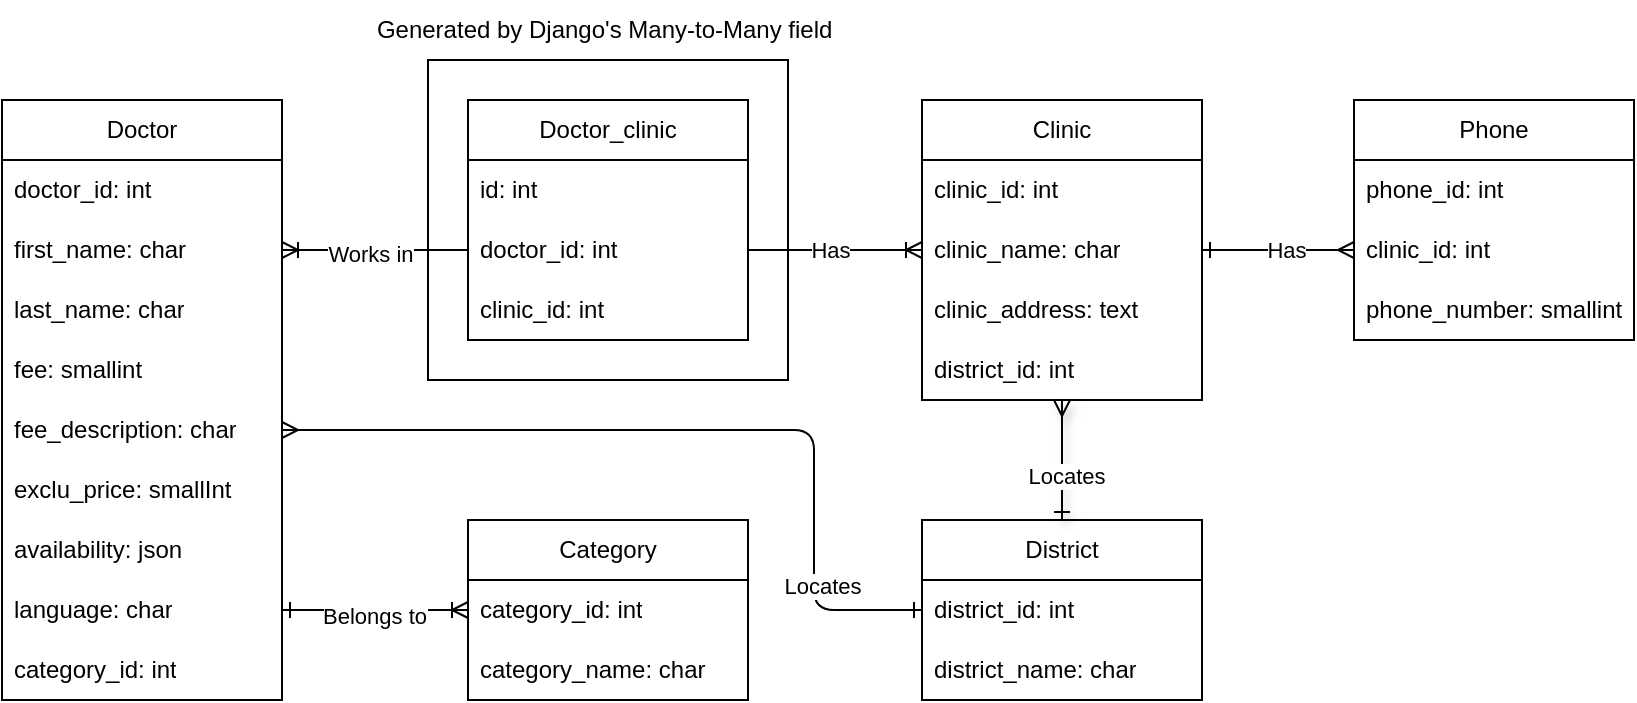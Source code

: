 <mxfile version="20.8.1" type="github"><diagram id="2CB7nXJirAmDIyyhUR7j" name="Page-1"><mxGraphModel dx="882" dy="744" grid="1" gridSize="10" guides="1" tooltips="1" connect="1" arrows="1" fold="1" page="1" pageScale="1" pageWidth="827" pageHeight="1169" math="0" shadow="0"><root><mxCell id="0"/><mxCell id="1" parent="0"/><mxCell id="NH0K5-HD3iK3b3GJtBPt-1" value="Doctor" style="swimlane;fontStyle=0;childLayout=stackLayout;horizontal=1;startSize=30;horizontalStack=0;resizeParent=1;resizeParentMax=0;resizeLast=0;collapsible=1;marginBottom=0;whiteSpace=wrap;html=1;" parent="1" vertex="1"><mxGeometry x="114" y="360" width="140" height="300" as="geometry"/></mxCell><mxCell id="NH0K5-HD3iK3b3GJtBPt-2" value="doctor_id: int" style="text;strokeColor=none;fillColor=none;align=left;verticalAlign=middle;spacingLeft=4;spacingRight=4;overflow=hidden;points=[[0,0.5],[1,0.5]];portConstraint=eastwest;rotatable=0;whiteSpace=wrap;html=1;" parent="NH0K5-HD3iK3b3GJtBPt-1" vertex="1"><mxGeometry y="30" width="140" height="30" as="geometry"/></mxCell><mxCell id="NH0K5-HD3iK3b3GJtBPt-3" value="first_name: char" style="text;strokeColor=none;fillColor=none;align=left;verticalAlign=middle;spacingLeft=4;spacingRight=4;overflow=hidden;points=[[0,0.5],[1,0.5]];portConstraint=eastwest;rotatable=0;whiteSpace=wrap;html=1;" parent="NH0K5-HD3iK3b3GJtBPt-1" vertex="1"><mxGeometry y="60" width="140" height="30" as="geometry"/></mxCell><mxCell id="NH0K5-HD3iK3b3GJtBPt-4" value="last_name: char" style="text;strokeColor=none;fillColor=none;align=left;verticalAlign=middle;spacingLeft=4;spacingRight=4;overflow=hidden;points=[[0,0.5],[1,0.5]];portConstraint=eastwest;rotatable=0;whiteSpace=wrap;html=1;" parent="NH0K5-HD3iK3b3GJtBPt-1" vertex="1"><mxGeometry y="90" width="140" height="30" as="geometry"/></mxCell><mxCell id="NH0K5-HD3iK3b3GJtBPt-8" value="fee: smallint" style="text;strokeColor=none;fillColor=none;align=left;verticalAlign=middle;spacingLeft=4;spacingRight=4;overflow=hidden;points=[[0,0.5],[1,0.5]];portConstraint=eastwest;rotatable=0;whiteSpace=wrap;html=1;" parent="NH0K5-HD3iK3b3GJtBPt-1" vertex="1"><mxGeometry y="120" width="140" height="30" as="geometry"/></mxCell><mxCell id="NH0K5-HD3iK3b3GJtBPt-11" value="fee_description: char" style="text;strokeColor=none;fillColor=none;align=left;verticalAlign=middle;spacingLeft=4;spacingRight=4;overflow=hidden;points=[[0,0.5],[1,0.5]];portConstraint=eastwest;rotatable=0;whiteSpace=wrap;html=1;" parent="NH0K5-HD3iK3b3GJtBPt-1" vertex="1"><mxGeometry y="150" width="140" height="30" as="geometry"/></mxCell><mxCell id="NH0K5-HD3iK3b3GJtBPt-12" value="exclu_price: smallInt" style="text;strokeColor=none;fillColor=none;align=left;verticalAlign=middle;spacingLeft=4;spacingRight=4;overflow=hidden;points=[[0,0.5],[1,0.5]];portConstraint=eastwest;rotatable=0;whiteSpace=wrap;html=1;" parent="NH0K5-HD3iK3b3GJtBPt-1" vertex="1"><mxGeometry y="180" width="140" height="30" as="geometry"/></mxCell><mxCell id="NH0K5-HD3iK3b3GJtBPt-13" value="availability: json" style="text;strokeColor=none;fillColor=none;align=left;verticalAlign=middle;spacingLeft=4;spacingRight=4;overflow=hidden;points=[[0,0.5],[1,0.5]];portConstraint=eastwest;rotatable=0;whiteSpace=wrap;html=1;" parent="NH0K5-HD3iK3b3GJtBPt-1" vertex="1"><mxGeometry y="210" width="140" height="30" as="geometry"/></mxCell><mxCell id="NH0K5-HD3iK3b3GJtBPt-65" value="language: char" style="text;strokeColor=none;fillColor=none;align=left;verticalAlign=middle;spacingLeft=4;spacingRight=4;overflow=hidden;points=[[0,0.5],[1,0.5]];portConstraint=eastwest;rotatable=0;whiteSpace=wrap;html=1;" parent="NH0K5-HD3iK3b3GJtBPt-1" vertex="1"><mxGeometry y="240" width="140" height="30" as="geometry"/></mxCell><mxCell id="NH0K5-HD3iK3b3GJtBPt-6" value="category_id: int" style="text;strokeColor=none;fillColor=none;align=left;verticalAlign=middle;spacingLeft=4;spacingRight=4;overflow=hidden;points=[[0,0.5],[1,0.5]];portConstraint=eastwest;rotatable=0;whiteSpace=wrap;html=1;" parent="NH0K5-HD3iK3b3GJtBPt-1" vertex="1"><mxGeometry y="270" width="140" height="30" as="geometry"/></mxCell><mxCell id="NH0K5-HD3iK3b3GJtBPt-14" value="District" style="swimlane;fontStyle=0;childLayout=stackLayout;horizontal=1;startSize=30;horizontalStack=0;resizeParent=1;resizeParentMax=0;resizeLast=0;collapsible=1;marginBottom=0;whiteSpace=wrap;html=1;" parent="1" vertex="1"><mxGeometry x="574" y="570" width="140" height="90" as="geometry"/></mxCell><mxCell id="NH0K5-HD3iK3b3GJtBPt-15" value="district_id: int" style="text;strokeColor=none;fillColor=none;align=left;verticalAlign=middle;spacingLeft=4;spacingRight=4;overflow=hidden;points=[[0,0.5],[1,0.5]];portConstraint=eastwest;rotatable=0;whiteSpace=wrap;html=1;" parent="NH0K5-HD3iK3b3GJtBPt-14" vertex="1"><mxGeometry y="30" width="140" height="30" as="geometry"/></mxCell><mxCell id="NH0K5-HD3iK3b3GJtBPt-16" value="district_name: char" style="text;strokeColor=none;fillColor=none;align=left;verticalAlign=middle;spacingLeft=4;spacingRight=4;overflow=hidden;points=[[0,0.5],[1,0.5]];portConstraint=eastwest;rotatable=0;whiteSpace=wrap;html=1;" parent="NH0K5-HD3iK3b3GJtBPt-14" vertex="1"><mxGeometry y="60" width="140" height="30" as="geometry"/></mxCell><mxCell id="NH0K5-HD3iK3b3GJtBPt-38" value="Category" style="swimlane;fontStyle=0;childLayout=stackLayout;horizontal=1;startSize=30;horizontalStack=0;resizeParent=1;resizeParentMax=0;resizeLast=0;collapsible=1;marginBottom=0;whiteSpace=wrap;html=1;" parent="1" vertex="1"><mxGeometry x="347" y="570" width="140" height="90" as="geometry"/></mxCell><mxCell id="NH0K5-HD3iK3b3GJtBPt-39" value="&lt;span style=&quot;text-align: center;&quot;&gt;category&lt;/span&gt;_id: int" style="text;strokeColor=none;fillColor=none;align=left;verticalAlign=middle;spacingLeft=4;spacingRight=4;overflow=hidden;points=[[0,0.5],[1,0.5]];portConstraint=eastwest;rotatable=0;whiteSpace=wrap;html=1;" parent="NH0K5-HD3iK3b3GJtBPt-38" vertex="1"><mxGeometry y="30" width="140" height="30" as="geometry"/></mxCell><mxCell id="NH0K5-HD3iK3b3GJtBPt-40" value="&lt;span style=&quot;text-align: center;&quot;&gt;category&lt;/span&gt;_name: char" style="text;strokeColor=none;fillColor=none;align=left;verticalAlign=middle;spacingLeft=4;spacingRight=4;overflow=hidden;points=[[0,0.5],[1,0.5]];portConstraint=eastwest;rotatable=0;whiteSpace=wrap;html=1;" parent="NH0K5-HD3iK3b3GJtBPt-38" vertex="1"><mxGeometry y="60" width="140" height="30" as="geometry"/></mxCell><mxCell id="NH0K5-HD3iK3b3GJtBPt-68" style="edgeStyle=orthogonalEdgeStyle;rounded=1;orthogonalLoop=1;jettySize=auto;html=1;entryX=0.5;entryY=0;entryDx=0;entryDy=0;shadow=1;startArrow=ERmany;startFill=0;endArrow=ERone;endFill=0;" parent="1" source="NH0K5-HD3iK3b3GJtBPt-44" target="NH0K5-HD3iK3b3GJtBPt-14" edge="1"><mxGeometry relative="1" as="geometry"/></mxCell><mxCell id="NH0K5-HD3iK3b3GJtBPt-90" value="Locates" style="edgeLabel;html=1;align=center;verticalAlign=middle;resizable=0;points=[];" parent="NH0K5-HD3iK3b3GJtBPt-68" vertex="1" connectable="0"><mxGeometry x="0.248" y="2" relative="1" as="geometry"><mxPoint as="offset"/></mxGeometry></mxCell><mxCell id="NH0K5-HD3iK3b3GJtBPt-44" value="Clinic" style="swimlane;fontStyle=0;childLayout=stackLayout;horizontal=1;startSize=30;horizontalStack=0;resizeParent=1;resizeParentMax=0;resizeLast=0;collapsible=1;marginBottom=0;whiteSpace=wrap;html=1;" parent="1" vertex="1"><mxGeometry x="574" y="360" width="140" height="150" as="geometry"/></mxCell><mxCell id="NH0K5-HD3iK3b3GJtBPt-45" value="clinic_id: int" style="text;strokeColor=none;fillColor=none;align=left;verticalAlign=middle;spacingLeft=4;spacingRight=4;overflow=hidden;points=[[0,0.5],[1,0.5]];portConstraint=eastwest;rotatable=0;whiteSpace=wrap;html=1;" parent="NH0K5-HD3iK3b3GJtBPt-44" vertex="1"><mxGeometry y="30" width="140" height="30" as="geometry"/></mxCell><mxCell id="NH0K5-HD3iK3b3GJtBPt-47" value="clinic_name: char" style="text;strokeColor=none;fillColor=none;align=left;verticalAlign=middle;spacingLeft=4;spacingRight=4;overflow=hidden;points=[[0,0.5],[1,0.5]];portConstraint=eastwest;rotatable=0;whiteSpace=wrap;html=1;" parent="NH0K5-HD3iK3b3GJtBPt-44" vertex="1"><mxGeometry y="60" width="140" height="30" as="geometry"/></mxCell><mxCell id="NH0K5-HD3iK3b3GJtBPt-46" value="clinic_address: text" style="text;strokeColor=none;fillColor=none;align=left;verticalAlign=middle;spacingLeft=4;spacingRight=4;overflow=hidden;points=[[0,0.5],[1,0.5]];portConstraint=eastwest;rotatable=0;whiteSpace=wrap;html=1;" parent="NH0K5-HD3iK3b3GJtBPt-44" vertex="1"><mxGeometry y="90" width="140" height="30" as="geometry"/></mxCell><mxCell id="NH0K5-HD3iK3b3GJtBPt-64" value="district_id: int" style="text;strokeColor=none;fillColor=none;align=left;verticalAlign=middle;spacingLeft=4;spacingRight=4;overflow=hidden;points=[[0,0.5],[1,0.5]];portConstraint=eastwest;rotatable=0;whiteSpace=wrap;html=1;" parent="NH0K5-HD3iK3b3GJtBPt-44" vertex="1"><mxGeometry y="120" width="140" height="30" as="geometry"/></mxCell><mxCell id="NH0K5-HD3iK3b3GJtBPt-49" value="Doctor_clinic" style="swimlane;fontStyle=0;childLayout=stackLayout;horizontal=1;startSize=30;horizontalStack=0;resizeParent=1;resizeParentMax=0;resizeLast=0;collapsible=1;marginBottom=0;whiteSpace=wrap;html=1;" parent="1" vertex="1"><mxGeometry x="347" y="360" width="140" height="120" as="geometry"/></mxCell><mxCell id="NH0K5-HD3iK3b3GJtBPt-50" value="id: int" style="text;strokeColor=none;fillColor=none;align=left;verticalAlign=middle;spacingLeft=4;spacingRight=4;overflow=hidden;points=[[0,0.5],[1,0.5]];portConstraint=eastwest;rotatable=0;whiteSpace=wrap;html=1;" parent="NH0K5-HD3iK3b3GJtBPt-49" vertex="1"><mxGeometry y="30" width="140" height="30" as="geometry"/></mxCell><mxCell id="NH0K5-HD3iK3b3GJtBPt-51" value="doctor_id: int" style="text;strokeColor=none;fillColor=none;align=left;verticalAlign=middle;spacingLeft=4;spacingRight=4;overflow=hidden;points=[[0,0.5],[1,0.5]];portConstraint=eastwest;rotatable=0;whiteSpace=wrap;html=1;" parent="NH0K5-HD3iK3b3GJtBPt-49" vertex="1"><mxGeometry y="60" width="140" height="30" as="geometry"/></mxCell><mxCell id="NH0K5-HD3iK3b3GJtBPt-52" value="clinic_id: int" style="text;strokeColor=none;fillColor=none;align=left;verticalAlign=middle;spacingLeft=4;spacingRight=4;overflow=hidden;points=[[0,0.5],[1,0.5]];portConstraint=eastwest;rotatable=0;whiteSpace=wrap;html=1;" parent="NH0K5-HD3iK3b3GJtBPt-49" vertex="1"><mxGeometry y="90" width="140" height="30" as="geometry"/></mxCell><mxCell id="NH0K5-HD3iK3b3GJtBPt-55" style="edgeStyle=orthogonalEdgeStyle;rounded=0;orthogonalLoop=1;jettySize=auto;html=1;exitX=1;exitY=0.5;exitDx=0;exitDy=0;endArrow=ERoneToMany;endFill=0;" parent="1" source="NH0K5-HD3iK3b3GJtBPt-51" target="NH0K5-HD3iK3b3GJtBPt-47" edge="1"><mxGeometry relative="1" as="geometry"/></mxCell><mxCell id="NH0K5-HD3iK3b3GJtBPt-94" value="Has" style="edgeLabel;html=1;align=center;verticalAlign=middle;resizable=0;points=[];" parent="NH0K5-HD3iK3b3GJtBPt-55" vertex="1" connectable="0"><mxGeometry x="-0.066" relative="1" as="geometry"><mxPoint as="offset"/></mxGeometry></mxCell><mxCell id="NH0K5-HD3iK3b3GJtBPt-56" style="edgeStyle=orthogonalEdgeStyle;rounded=1;orthogonalLoop=1;jettySize=auto;html=1;exitX=0;exitY=0.5;exitDx=0;exitDy=0;endArrow=ERoneToMany;endFill=0;" parent="1" source="NH0K5-HD3iK3b3GJtBPt-51" target="NH0K5-HD3iK3b3GJtBPt-3" edge="1"><mxGeometry relative="1" as="geometry"/></mxCell><mxCell id="NH0K5-HD3iK3b3GJtBPt-93" value="Works in" style="edgeLabel;html=1;align=center;verticalAlign=middle;resizable=0;points=[];" parent="NH0K5-HD3iK3b3GJtBPt-56" vertex="1" connectable="0"><mxGeometry x="0.052" y="2" relative="1" as="geometry"><mxPoint as="offset"/></mxGeometry></mxCell><mxCell id="NH0K5-HD3iK3b3GJtBPt-58" style="edgeStyle=orthogonalEdgeStyle;rounded=0;orthogonalLoop=1;jettySize=auto;html=1;exitX=0;exitY=0.5;exitDx=0;exitDy=0;entryX=1;entryY=0.5;entryDx=0;entryDy=0;endArrow=ERone;endFill=0;startArrow=ERoneToMany;startFill=0;" parent="1" source="NH0K5-HD3iK3b3GJtBPt-39" target="NH0K5-HD3iK3b3GJtBPt-65" edge="1"><mxGeometry relative="1" as="geometry"><mxPoint x="260" y="565" as="targetPoint"/></mxGeometry></mxCell><mxCell id="NH0K5-HD3iK3b3GJtBPt-95" value="Belongs to" style="edgeLabel;html=1;align=center;verticalAlign=middle;resizable=0;points=[];" parent="NH0K5-HD3iK3b3GJtBPt-58" vertex="1" connectable="0"><mxGeometry x="0.011" y="3" relative="1" as="geometry"><mxPoint as="offset"/></mxGeometry></mxCell><mxCell id="NH0K5-HD3iK3b3GJtBPt-60" value="" style="rounded=0;whiteSpace=wrap;html=1;fillColor=none;" parent="1" vertex="1"><mxGeometry x="327" y="340" width="180" height="160" as="geometry"/></mxCell><mxCell id="NH0K5-HD3iK3b3GJtBPt-62" value="Generated by Django's Many-to-Many field&amp;nbsp;" style="text;html=1;strokeColor=none;fillColor=none;align=center;verticalAlign=middle;whiteSpace=wrap;rounded=0;" parent="1" vertex="1"><mxGeometry x="287" y="310" width="260" height="30" as="geometry"/></mxCell><mxCell id="NH0K5-HD3iK3b3GJtBPt-69" value="Phone" style="swimlane;fontStyle=0;childLayout=stackLayout;horizontal=1;startSize=30;horizontalStack=0;resizeParent=1;resizeParentMax=0;resizeLast=0;collapsible=1;marginBottom=0;whiteSpace=wrap;html=1;" parent="1" vertex="1"><mxGeometry x="790" y="360" width="140" height="120" as="geometry"/></mxCell><mxCell id="NH0K5-HD3iK3b3GJtBPt-70" value="phone_id: int" style="text;strokeColor=none;fillColor=none;align=left;verticalAlign=middle;spacingLeft=4;spacingRight=4;overflow=hidden;points=[[0,0.5],[1,0.5]];portConstraint=eastwest;rotatable=0;whiteSpace=wrap;html=1;" parent="NH0K5-HD3iK3b3GJtBPt-69" vertex="1"><mxGeometry y="30" width="140" height="30" as="geometry"/></mxCell><mxCell id="NH0K5-HD3iK3b3GJtBPt-71" value="clinic_id: int" style="text;strokeColor=none;fillColor=none;align=left;verticalAlign=middle;spacingLeft=4;spacingRight=4;overflow=hidden;points=[[0,0.5],[1,0.5]];portConstraint=eastwest;rotatable=0;whiteSpace=wrap;html=1;" parent="NH0K5-HD3iK3b3GJtBPt-69" vertex="1"><mxGeometry y="60" width="140" height="30" as="geometry"/></mxCell><mxCell id="NH0K5-HD3iK3b3GJtBPt-72" value="phone_number: smallint" style="text;strokeColor=none;fillColor=none;align=left;verticalAlign=middle;spacingLeft=4;spacingRight=4;overflow=hidden;points=[[0,0.5],[1,0.5]];portConstraint=eastwest;rotatable=0;whiteSpace=wrap;html=1;" parent="NH0K5-HD3iK3b3GJtBPt-69" vertex="1"><mxGeometry y="90" width="140" height="30" as="geometry"/></mxCell><mxCell id="NH0K5-HD3iK3b3GJtBPt-87" value="" style="edgeStyle=orthogonalEdgeStyle;rounded=1;orthogonalLoop=1;jettySize=auto;html=1;shadow=0;startArrow=ERmany;startFill=0;endArrow=ERone;endFill=0;entryX=1;entryY=0.5;entryDx=0;entryDy=0;" parent="1" source="NH0K5-HD3iK3b3GJtBPt-71" target="NH0K5-HD3iK3b3GJtBPt-47" edge="1"><mxGeometry relative="1" as="geometry"><mxPoint x="720" y="435" as="targetPoint"/></mxGeometry></mxCell><mxCell id="NH0K5-HD3iK3b3GJtBPt-92" value="Has" style="edgeLabel;html=1;align=center;verticalAlign=middle;resizable=0;points=[];" parent="NH0K5-HD3iK3b3GJtBPt-87" vertex="1" connectable="0"><mxGeometry x="-0.11" relative="1" as="geometry"><mxPoint as="offset"/></mxGeometry></mxCell><mxCell id="NH0K5-HD3iK3b3GJtBPt-88" style="edgeStyle=orthogonalEdgeStyle;rounded=1;orthogonalLoop=1;jettySize=auto;html=1;entryX=0;entryY=0.5;entryDx=0;entryDy=0;shadow=0;startArrow=ERmany;startFill=0;endArrow=ERone;endFill=0;exitX=1;exitY=0.5;exitDx=0;exitDy=0;" parent="1" source="NH0K5-HD3iK3b3GJtBPt-11" target="NH0K5-HD3iK3b3GJtBPt-15" edge="1"><mxGeometry relative="1" as="geometry"><mxPoint x="654" y="520" as="sourcePoint"/><mxPoint x="654" y="580" as="targetPoint"/><Array as="points"><mxPoint x="520" y="525"/><mxPoint x="520" y="615"/></Array></mxGeometry></mxCell><mxCell id="NH0K5-HD3iK3b3GJtBPt-89" value="Locates" style="edgeLabel;html=1;align=center;verticalAlign=middle;resizable=0;points=[];" parent="NH0K5-HD3iK3b3GJtBPt-88" vertex="1" connectable="0"><mxGeometry x="0.678" y="4" relative="1" as="geometry"><mxPoint as="offset"/></mxGeometry></mxCell></root></mxGraphModel></diagram></mxfile>